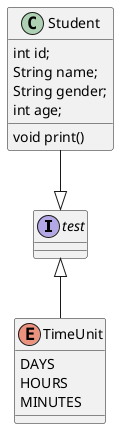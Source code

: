 @startuml
'https://plantuml.com/class-diagram

'abstract class AbstractList
'abstract AbstractCollection
'interface List
'interface Collection
'
'List <|-- AbstractList
'Collection <|-- AbstractCollection
'
'Collection <|- List
'AbstractCollection <|- AbstractList
'AbstractList <|-- ArrayList

'class ArrayList {
'Object[] elementData
'size()
'}

interface test{

}

Student--|>  test
test <|-- TimeUnit

class Student {
	int id;
	String name;
	String gender;
	int age;

	void print()
}


enum TimeUnit {
DAYS
HOURS
MINUTES
}

@enduml